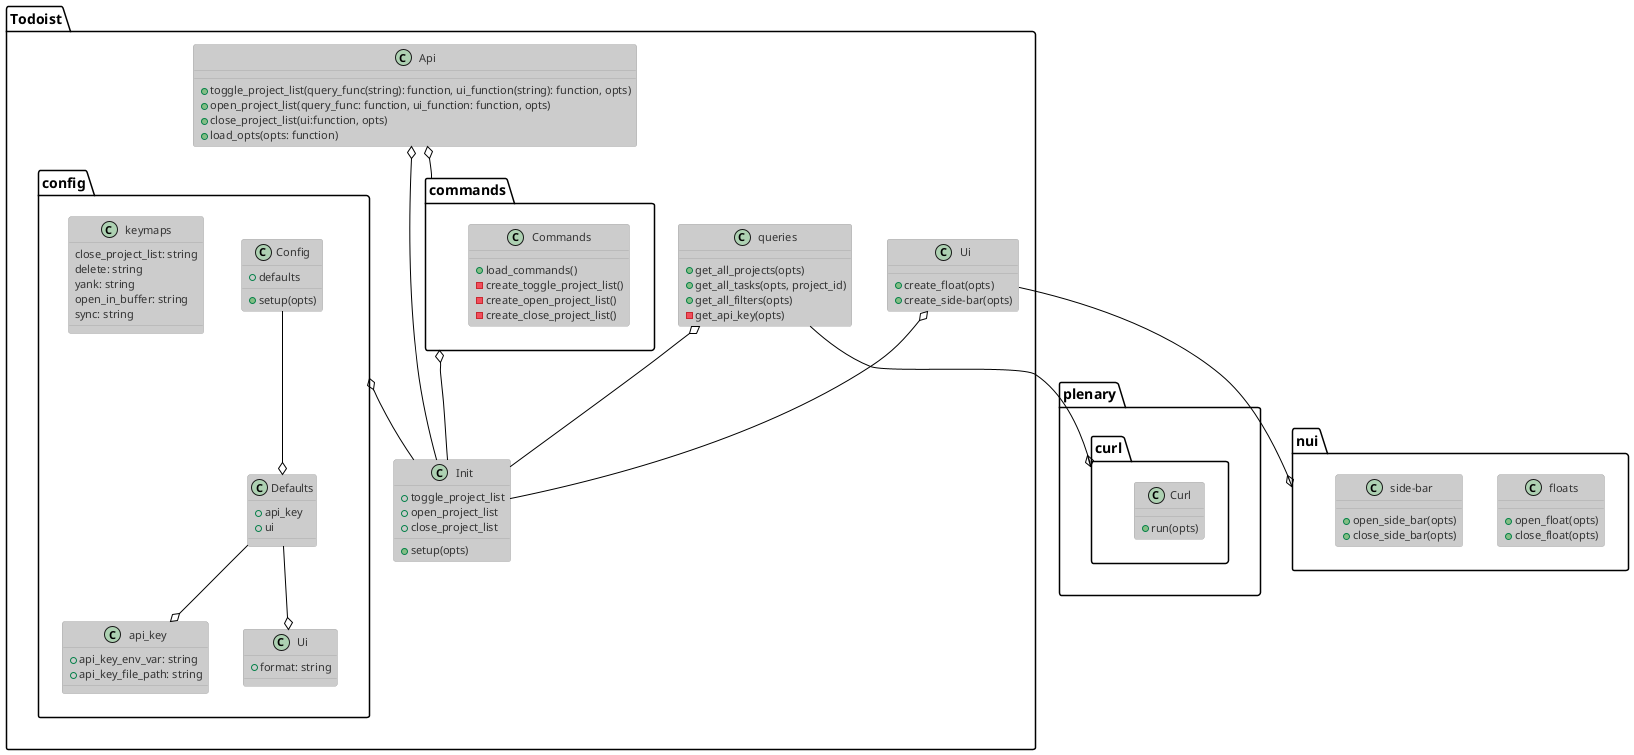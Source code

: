 @startuml
!theme reddress-lightred
package Todoist {
  class Init {
    +toggle_project_list
    +open_project_list
    +close_project_list
    +setup(opts)
  }
  class Api {
    +toggle_project_list(query_func(string): function, ui_function(string): function, opts)
    +open_project_list(query_func: function, ui_function: function, opts)
    +close_project_list(ui:function, opts)
    +load_opts(opts: function)
  }
  class queries {
    +get_all_projects(opts)
    +get_all_tasks(opts, project_id)
    +get_all_filters(opts)
    -get_api_key(opts)
  }
  package config {
    class Config {
      +defaults 
      +setup(opts)
    }
    class Defaults {
      +api_key
      +ui
    }
    class api_key {
      +api_key_env_var: string
      +api_key_file_path: string
    }
    class Ui {
      +format: string
    }

    class keymaps {
      close_project_list: string
      delete: string
      yank: string
      open_in_buffer: string
      sync: string
    }
    Config --o Defaults
    Defaults --o api_key
    Defaults --o Ui
  }
  package commands {
    class Commands {
      +load_commands()
      -create_toggle_project_list()
      -create_open_project_list()
      -create_close_project_list()
    }
  }
  class Ui {
    +create_float(opts)
    +create_side-bar(opts)
  }
  Api o-- Init
  queries o-- Init 
  Ui o-- Init
  commands o-- Init
  Api o-- commands
  config o-- Init
}
package plenary {
  package curl {
    class Curl {
      +run(opts)
    }
  }
}

package nui {
  class floats {
    +open_float(opts)
    +close_float(opts)
  }
  class side-bar {
    +open_side_bar(opts)
    +close_side_bar(opts)
  }
}
Todoist.queries --o plenary.curl
Todoist.Ui --o nui
@enduml

